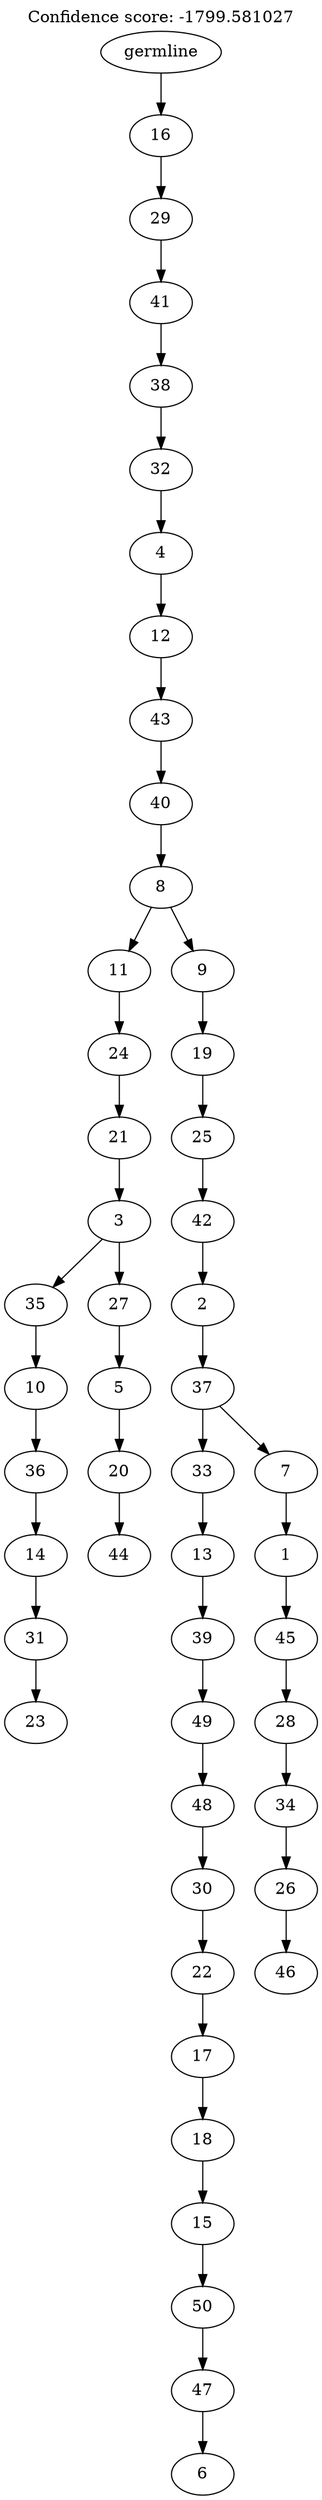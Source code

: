 digraph g {
	"49" -> "50";
	"50" [label="23"];
	"48" -> "49";
	"49" [label="31"];
	"47" -> "48";
	"48" [label="14"];
	"46" -> "47";
	"47" [label="36"];
	"45" -> "46";
	"46" [label="10"];
	"43" -> "44";
	"44" [label="44"];
	"42" -> "43";
	"43" [label="20"];
	"41" -> "42";
	"42" [label="5"];
	"40" -> "41";
	"41" [label="27"];
	"40" -> "45";
	"45" [label="35"];
	"39" -> "40";
	"40" [label="3"];
	"38" -> "39";
	"39" [label="21"];
	"37" -> "38";
	"38" [label="24"];
	"35" -> "36";
	"36" [label="6"];
	"34" -> "35";
	"35" [label="47"];
	"33" -> "34";
	"34" [label="50"];
	"32" -> "33";
	"33" [label="15"];
	"31" -> "32";
	"32" [label="18"];
	"30" -> "31";
	"31" [label="17"];
	"29" -> "30";
	"30" [label="22"];
	"28" -> "29";
	"29" [label="30"];
	"27" -> "28";
	"28" [label="48"];
	"26" -> "27";
	"27" [label="49"];
	"25" -> "26";
	"26" [label="39"];
	"24" -> "25";
	"25" [label="13"];
	"22" -> "23";
	"23" [label="46"];
	"21" -> "22";
	"22" [label="26"];
	"20" -> "21";
	"21" [label="34"];
	"19" -> "20";
	"20" [label="28"];
	"18" -> "19";
	"19" [label="45"];
	"17" -> "18";
	"18" [label="1"];
	"16" -> "17";
	"17" [label="7"];
	"16" -> "24";
	"24" [label="33"];
	"15" -> "16";
	"16" [label="37"];
	"14" -> "15";
	"15" [label="2"];
	"13" -> "14";
	"14" [label="42"];
	"12" -> "13";
	"13" [label="25"];
	"11" -> "12";
	"12" [label="19"];
	"10" -> "11";
	"11" [label="9"];
	"10" -> "37";
	"37" [label="11"];
	"9" -> "10";
	"10" [label="8"];
	"8" -> "9";
	"9" [label="40"];
	"7" -> "8";
	"8" [label="43"];
	"6" -> "7";
	"7" [label="12"];
	"5" -> "6";
	"6" [label="4"];
	"4" -> "5";
	"5" [label="32"];
	"3" -> "4";
	"4" [label="38"];
	"2" -> "3";
	"3" [label="41"];
	"1" -> "2";
	"2" [label="29"];
	"0" -> "1";
	"1" [label="16"];
	"0" [label="germline"];
	labelloc="t";
	label="Confidence score: -1799.581027";
}
